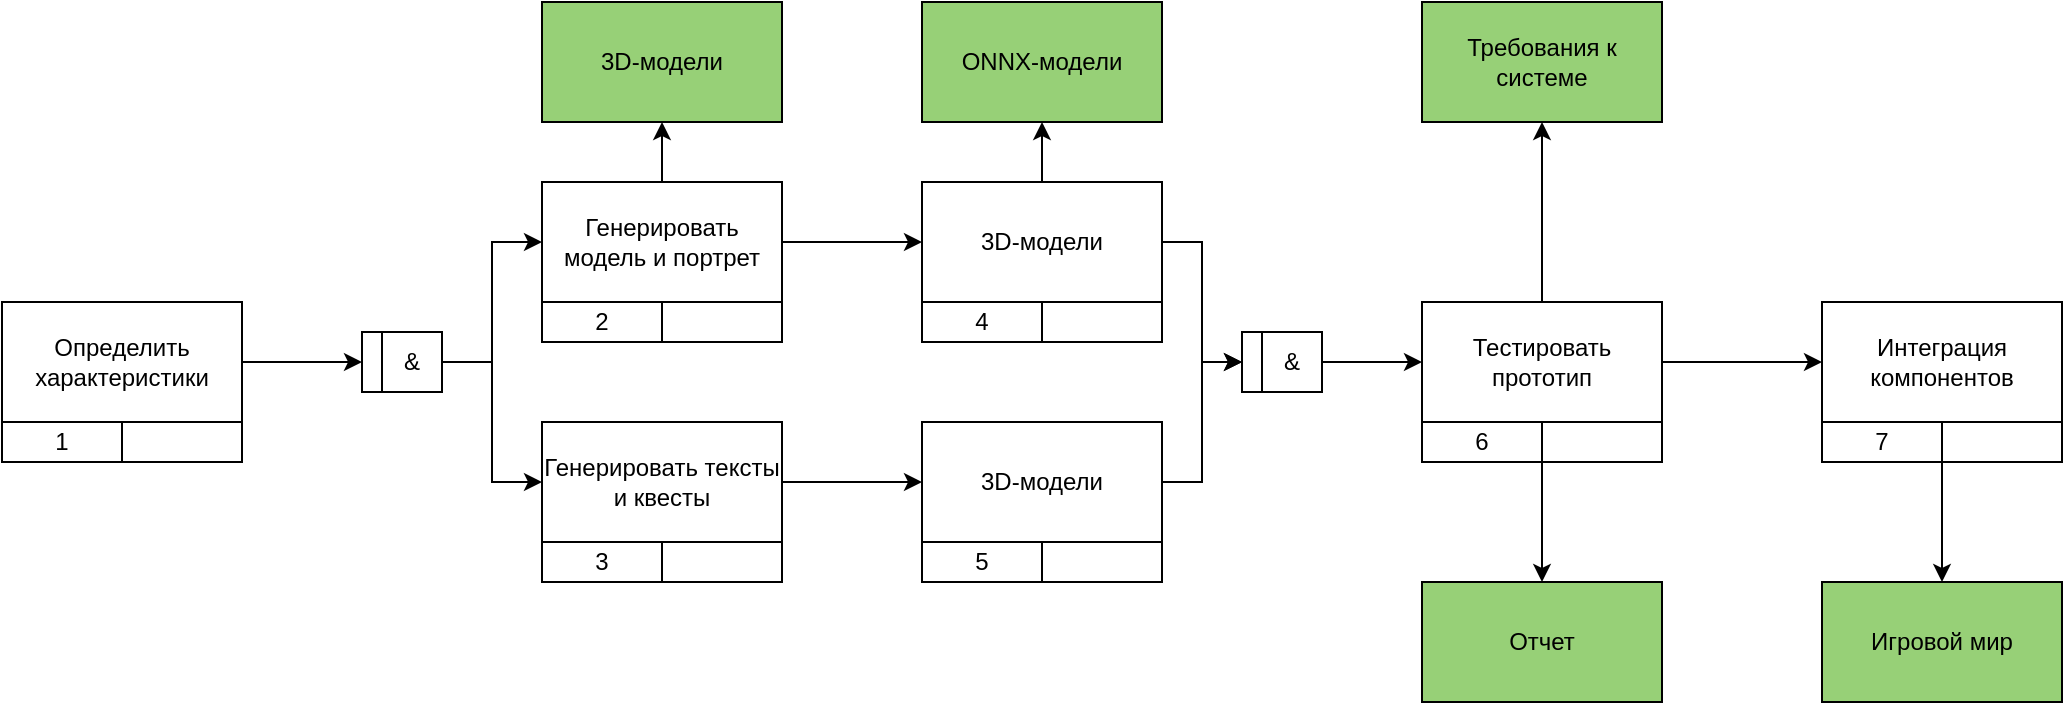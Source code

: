 <mxfile version="28.1.2">
  <diagram name="Страница — 1" id="TleXqQ9qnkEKBIIt6qyB">
    <mxGraphModel dx="1042" dy="626" grid="1" gridSize="10" guides="1" tooltips="1" connect="1" arrows="1" fold="1" page="1" pageScale="1" pageWidth="827" pageHeight="1169" math="0" shadow="0">
      <root>
        <mxCell id="0" />
        <mxCell id="1" parent="0" />
        <mxCell id="hFoboqPHfR36spkFPyqB-12" value="Определить характеристики" style="rounded=0;whiteSpace=wrap;html=1;" parent="1" vertex="1">
          <mxGeometry x="70" y="510" width="120" height="60" as="geometry" />
        </mxCell>
        <mxCell id="hFoboqPHfR36spkFPyqB-13" value="" style="endArrow=classic;html=1;rounded=0;" parent="1" edge="1">
          <mxGeometry width="50" height="50" relative="1" as="geometry">
            <mxPoint x="190" y="540" as="sourcePoint" />
            <mxPoint x="250" y="540" as="targetPoint" />
          </mxGeometry>
        </mxCell>
        <mxCell id="hFoboqPHfR36spkFPyqB-26" style="edgeStyle=orthogonalEdgeStyle;rounded=0;orthogonalLoop=1;jettySize=auto;html=1;exitX=0.5;exitY=0;exitDx=0;exitDy=0;entryX=0.5;entryY=1;entryDx=0;entryDy=0;" parent="1" source="hFoboqPHfR36spkFPyqB-14" target="hFoboqPHfR36spkFPyqB-18" edge="1">
          <mxGeometry relative="1" as="geometry" />
        </mxCell>
        <mxCell id="hFoboqPHfR36spkFPyqB-28" style="edgeStyle=orthogonalEdgeStyle;rounded=0;orthogonalLoop=1;jettySize=auto;html=1;exitX=1;exitY=0.5;exitDx=0;exitDy=0;" parent="1" source="hFoboqPHfR36spkFPyqB-14" target="hFoboqPHfR36spkFPyqB-20" edge="1">
          <mxGeometry relative="1" as="geometry" />
        </mxCell>
        <mxCell id="hFoboqPHfR36spkFPyqB-14" value="Генерировать модель и портрет" style="rounded=0;whiteSpace=wrap;html=1;" parent="1" vertex="1">
          <mxGeometry x="340" y="450" width="120" height="60" as="geometry" />
        </mxCell>
        <mxCell id="hFoboqPHfR36spkFPyqB-29" style="edgeStyle=orthogonalEdgeStyle;rounded=0;orthogonalLoop=1;jettySize=auto;html=1;exitX=1;exitY=0.5;exitDx=0;exitDy=0;entryX=0;entryY=0.5;entryDx=0;entryDy=0;" parent="1" source="hFoboqPHfR36spkFPyqB-15" target="hFoboqPHfR36spkFPyqB-21" edge="1">
          <mxGeometry relative="1" as="geometry" />
        </mxCell>
        <mxCell id="hFoboqPHfR36spkFPyqB-15" value="Генерировать тексты и квесты" style="rounded=0;whiteSpace=wrap;html=1;" parent="1" vertex="1">
          <mxGeometry x="340" y="570" width="120" height="60" as="geometry" />
        </mxCell>
        <mxCell id="hFoboqPHfR36spkFPyqB-18" value="3D-модели" style="rounded=0;whiteSpace=wrap;html=1;fillColor=#97D077;" parent="1" vertex="1">
          <mxGeometry x="340" y="360" width="120" height="60" as="geometry" />
        </mxCell>
        <mxCell id="hFoboqPHfR36spkFPyqB-27" style="edgeStyle=orthogonalEdgeStyle;rounded=0;orthogonalLoop=1;jettySize=auto;html=1;exitX=0.5;exitY=0;exitDx=0;exitDy=0;entryX=0.5;entryY=1;entryDx=0;entryDy=0;" parent="1" source="hFoboqPHfR36spkFPyqB-20" target="hFoboqPHfR36spkFPyqB-22" edge="1">
          <mxGeometry relative="1" as="geometry" />
        </mxCell>
        <mxCell id="4D9agAj3Cak5D3mDuqDu-10" style="edgeStyle=orthogonalEdgeStyle;rounded=0;orthogonalLoop=1;jettySize=auto;html=1;exitX=1;exitY=0.5;exitDx=0;exitDy=0;entryX=0;entryY=0.5;entryDx=0;entryDy=0;" edge="1" parent="1" source="hFoboqPHfR36spkFPyqB-20" target="4D9agAj3Cak5D3mDuqDu-7">
          <mxGeometry relative="1" as="geometry" />
        </mxCell>
        <mxCell id="hFoboqPHfR36spkFPyqB-20" value="3D-модели" style="rounded=0;whiteSpace=wrap;html=1;" parent="1" vertex="1">
          <mxGeometry x="530" y="450" width="120" height="60" as="geometry" />
        </mxCell>
        <mxCell id="4D9agAj3Cak5D3mDuqDu-12" style="edgeStyle=orthogonalEdgeStyle;rounded=0;orthogonalLoop=1;jettySize=auto;html=1;exitX=1;exitY=0.5;exitDx=0;exitDy=0;entryX=0;entryY=0.5;entryDx=0;entryDy=0;" edge="1" parent="1" source="hFoboqPHfR36spkFPyqB-21" target="4D9agAj3Cak5D3mDuqDu-7">
          <mxGeometry relative="1" as="geometry" />
        </mxCell>
        <mxCell id="hFoboqPHfR36spkFPyqB-21" value="3D-модели" style="rounded=0;whiteSpace=wrap;html=1;" parent="1" vertex="1">
          <mxGeometry x="530" y="570" width="120" height="60" as="geometry" />
        </mxCell>
        <mxCell id="hFoboqPHfR36spkFPyqB-22" value="ONNX-модели" style="rounded=0;whiteSpace=wrap;html=1;fillColor=#97D077;" parent="1" vertex="1">
          <mxGeometry x="530" y="360" width="120" height="60" as="geometry" />
        </mxCell>
        <mxCell id="hFoboqPHfR36spkFPyqB-34" style="edgeStyle=orthogonalEdgeStyle;rounded=0;orthogonalLoop=1;jettySize=auto;html=1;exitX=0.5;exitY=0;exitDx=0;exitDy=0;entryX=0.5;entryY=1;entryDx=0;entryDy=0;" parent="1" source="hFoboqPHfR36spkFPyqB-30" target="hFoboqPHfR36spkFPyqB-32" edge="1">
          <mxGeometry relative="1" as="geometry" />
        </mxCell>
        <mxCell id="hFoboqPHfR36spkFPyqB-35" style="edgeStyle=orthogonalEdgeStyle;rounded=0;orthogonalLoop=1;jettySize=auto;html=1;exitX=0.5;exitY=1;exitDx=0;exitDy=0;entryX=0.5;entryY=0;entryDx=0;entryDy=0;" parent="1" source="hFoboqPHfR36spkFPyqB-30" target="hFoboqPHfR36spkFPyqB-33" edge="1">
          <mxGeometry relative="1" as="geometry" />
        </mxCell>
        <mxCell id="hFoboqPHfR36spkFPyqB-38" style="edgeStyle=orthogonalEdgeStyle;rounded=0;orthogonalLoop=1;jettySize=auto;html=1;exitX=1;exitY=0.5;exitDx=0;exitDy=0;entryX=0;entryY=0.5;entryDx=0;entryDy=0;" parent="1" source="hFoboqPHfR36spkFPyqB-30" target="hFoboqPHfR36spkFPyqB-36" edge="1">
          <mxGeometry relative="1" as="geometry" />
        </mxCell>
        <mxCell id="hFoboqPHfR36spkFPyqB-30" value="Тестировать прототип" style="rounded=0;whiteSpace=wrap;html=1;" parent="1" vertex="1">
          <mxGeometry x="780" y="510" width="120" height="60" as="geometry" />
        </mxCell>
        <mxCell id="hFoboqPHfR36spkFPyqB-32" value="Требования к системе" style="rounded=0;whiteSpace=wrap;html=1;fillColor=#97D077;" parent="1" vertex="1">
          <mxGeometry x="780" y="360" width="120" height="60" as="geometry" />
        </mxCell>
        <mxCell id="hFoboqPHfR36spkFPyqB-33" value="Отчет" style="rounded=0;whiteSpace=wrap;html=1;fillColor=#97D077;" parent="1" vertex="1">
          <mxGeometry x="780" y="650" width="120" height="60" as="geometry" />
        </mxCell>
        <mxCell id="hFoboqPHfR36spkFPyqB-39" value="" style="edgeStyle=orthogonalEdgeStyle;rounded=0;orthogonalLoop=1;jettySize=auto;html=1;" parent="1" source="hFoboqPHfR36spkFPyqB-36" target="hFoboqPHfR36spkFPyqB-37" edge="1">
          <mxGeometry relative="1" as="geometry" />
        </mxCell>
        <mxCell id="hFoboqPHfR36spkFPyqB-36" value="Интеграция компонентов" style="rounded=0;whiteSpace=wrap;html=1;" parent="1" vertex="1">
          <mxGeometry x="980" y="510" width="120" height="60" as="geometry" />
        </mxCell>
        <mxCell id="hFoboqPHfR36spkFPyqB-37" value="Игровой мир" style="rounded=0;whiteSpace=wrap;html=1;fillColor=#97D077;" parent="1" vertex="1">
          <mxGeometry x="980" y="650" width="120" height="60" as="geometry" />
        </mxCell>
        <mxCell id="hFoboqPHfR36spkFPyqB-40" value="1" style="rounded=0;whiteSpace=wrap;html=1;" parent="1" vertex="1">
          <mxGeometry x="70" y="570" width="60" height="20" as="geometry" />
        </mxCell>
        <mxCell id="hFoboqPHfR36spkFPyqB-41" value="" style="rounded=0;whiteSpace=wrap;html=1;" parent="1" vertex="1">
          <mxGeometry x="130" y="570" width="60" height="20" as="geometry" />
        </mxCell>
        <mxCell id="hFoboqPHfR36spkFPyqB-42" value="2" style="rounded=0;whiteSpace=wrap;html=1;" parent="1" vertex="1">
          <mxGeometry x="340" y="510" width="60" height="20" as="geometry" />
        </mxCell>
        <mxCell id="hFoboqPHfR36spkFPyqB-43" value="" style="rounded=0;whiteSpace=wrap;html=1;" parent="1" vertex="1">
          <mxGeometry x="400" y="510" width="60" height="20" as="geometry" />
        </mxCell>
        <mxCell id="hFoboqPHfR36spkFPyqB-44" value="3" style="rounded=0;whiteSpace=wrap;html=1;" parent="1" vertex="1">
          <mxGeometry x="340" y="630" width="60" height="20" as="geometry" />
        </mxCell>
        <mxCell id="hFoboqPHfR36spkFPyqB-45" value="" style="rounded=0;whiteSpace=wrap;html=1;" parent="1" vertex="1">
          <mxGeometry x="400" y="630" width="60" height="20" as="geometry" />
        </mxCell>
        <mxCell id="hFoboqPHfR36spkFPyqB-46" value="4" style="rounded=0;whiteSpace=wrap;html=1;" parent="1" vertex="1">
          <mxGeometry x="530" y="510" width="60" height="20" as="geometry" />
        </mxCell>
        <mxCell id="hFoboqPHfR36spkFPyqB-47" value="" style="rounded=0;whiteSpace=wrap;html=1;" parent="1" vertex="1">
          <mxGeometry x="590" y="510" width="60" height="20" as="geometry" />
        </mxCell>
        <mxCell id="hFoboqPHfR36spkFPyqB-48" value="5" style="rounded=0;whiteSpace=wrap;html=1;" parent="1" vertex="1">
          <mxGeometry x="530" y="630" width="60" height="20" as="geometry" />
        </mxCell>
        <mxCell id="hFoboqPHfR36spkFPyqB-49" value="" style="rounded=0;whiteSpace=wrap;html=1;" parent="1" vertex="1">
          <mxGeometry x="590" y="630" width="60" height="20" as="geometry" />
        </mxCell>
        <mxCell id="hFoboqPHfR36spkFPyqB-50" value="6" style="rounded=0;whiteSpace=wrap;html=1;" parent="1" vertex="1">
          <mxGeometry x="780" y="570" width="60" height="20" as="geometry" />
        </mxCell>
        <mxCell id="hFoboqPHfR36spkFPyqB-51" value="" style="rounded=0;whiteSpace=wrap;html=1;" parent="1" vertex="1">
          <mxGeometry x="840" y="570" width="60" height="20" as="geometry" />
        </mxCell>
        <mxCell id="hFoboqPHfR36spkFPyqB-52" value="7" style="rounded=0;whiteSpace=wrap;html=1;" parent="1" vertex="1">
          <mxGeometry x="980" y="570" width="60" height="20" as="geometry" />
        </mxCell>
        <mxCell id="hFoboqPHfR36spkFPyqB-53" value="" style="rounded=0;whiteSpace=wrap;html=1;" parent="1" vertex="1">
          <mxGeometry x="1040" y="570" width="60" height="20" as="geometry" />
        </mxCell>
        <mxCell id="4D9agAj3Cak5D3mDuqDu-4" style="edgeStyle=orthogonalEdgeStyle;rounded=0;orthogonalLoop=1;jettySize=auto;html=1;exitX=1;exitY=0.5;exitDx=0;exitDy=0;entryX=0;entryY=0.5;entryDx=0;entryDy=0;" edge="1" parent="1" source="4D9agAj3Cak5D3mDuqDu-2" target="hFoboqPHfR36spkFPyqB-14">
          <mxGeometry relative="1" as="geometry" />
        </mxCell>
        <mxCell id="4D9agAj3Cak5D3mDuqDu-5" style="edgeStyle=orthogonalEdgeStyle;rounded=0;orthogonalLoop=1;jettySize=auto;html=1;exitX=1;exitY=0.5;exitDx=0;exitDy=0;entryX=0;entryY=0.5;entryDx=0;entryDy=0;" edge="1" parent="1" source="4D9agAj3Cak5D3mDuqDu-2" target="hFoboqPHfR36spkFPyqB-15">
          <mxGeometry relative="1" as="geometry" />
        </mxCell>
        <mxCell id="4D9agAj3Cak5D3mDuqDu-2" value="&amp;amp;" style="whiteSpace=wrap;html=1;aspect=fixed;" vertex="1" parent="1">
          <mxGeometry x="260" y="525" width="30" height="30" as="geometry" />
        </mxCell>
        <mxCell id="4D9agAj3Cak5D3mDuqDu-3" value="" style="rounded=0;whiteSpace=wrap;html=1;" vertex="1" parent="1">
          <mxGeometry x="250" y="525" width="10" height="30" as="geometry" />
        </mxCell>
        <mxCell id="4D9agAj3Cak5D3mDuqDu-13" style="edgeStyle=orthogonalEdgeStyle;rounded=0;orthogonalLoop=1;jettySize=auto;html=1;exitX=1;exitY=0.5;exitDx=0;exitDy=0;entryX=0;entryY=0.5;entryDx=0;entryDy=0;" edge="1" parent="1" source="4D9agAj3Cak5D3mDuqDu-6" target="hFoboqPHfR36spkFPyqB-30">
          <mxGeometry relative="1" as="geometry" />
        </mxCell>
        <mxCell id="4D9agAj3Cak5D3mDuqDu-6" value="&amp;amp;" style="whiteSpace=wrap;html=1;aspect=fixed;" vertex="1" parent="1">
          <mxGeometry x="700" y="525" width="30" height="30" as="geometry" />
        </mxCell>
        <mxCell id="4D9agAj3Cak5D3mDuqDu-7" value="" style="rounded=0;whiteSpace=wrap;html=1;" vertex="1" parent="1">
          <mxGeometry x="690" y="525" width="10" height="30" as="geometry" />
        </mxCell>
      </root>
    </mxGraphModel>
  </diagram>
</mxfile>
